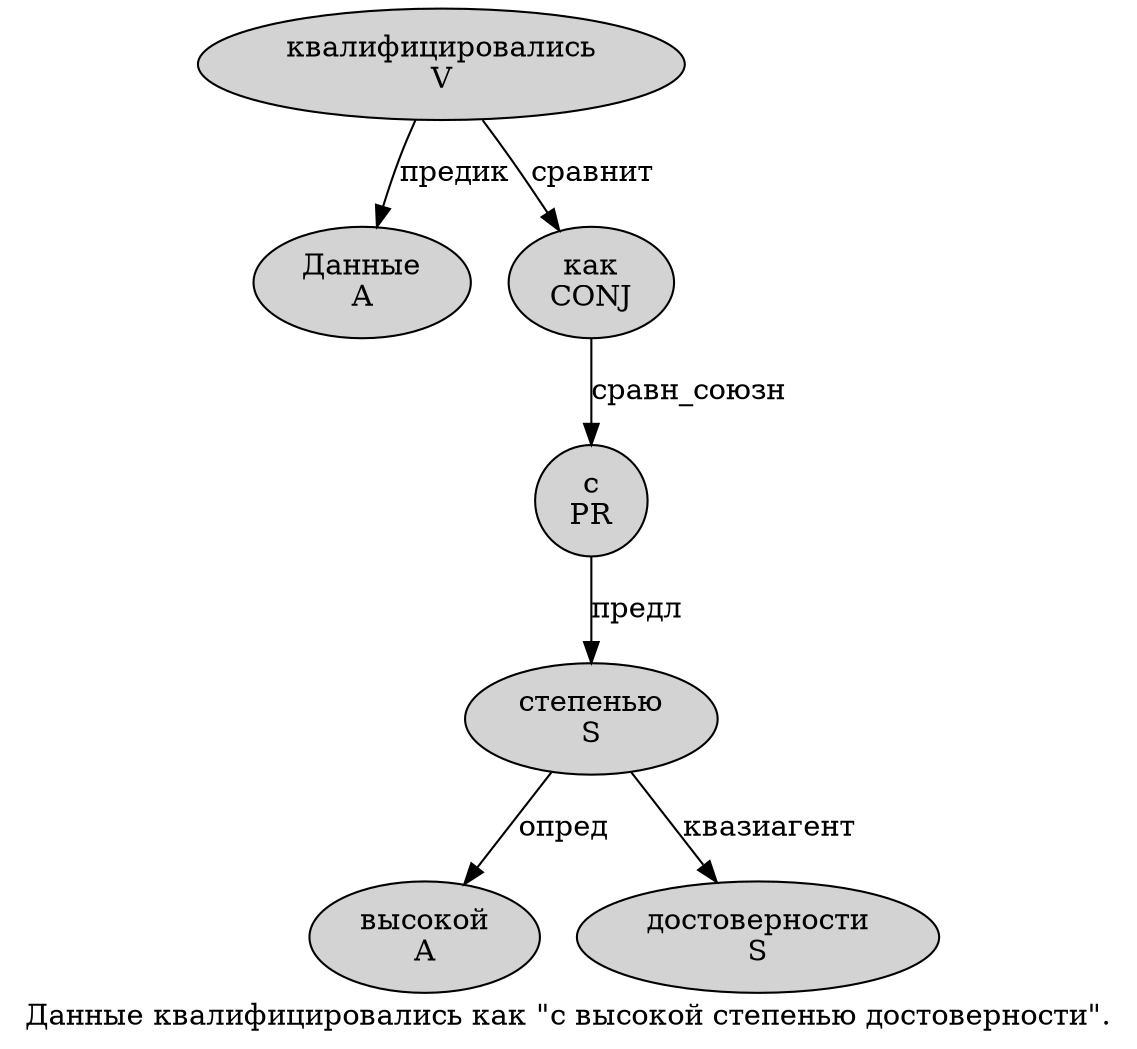 digraph SENTENCE_1561 {
	graph [label="Данные квалифицировались как \"с высокой степенью достоверности\"."]
	node [style=filled]
		0 [label="Данные
A" color="" fillcolor=lightgray penwidth=1 shape=ellipse]
		1 [label="квалифицировались
V" color="" fillcolor=lightgray penwidth=1 shape=ellipse]
		2 [label="как
CONJ" color="" fillcolor=lightgray penwidth=1 shape=ellipse]
		4 [label="с
PR" color="" fillcolor=lightgray penwidth=1 shape=ellipse]
		5 [label="высокой
A" color="" fillcolor=lightgray penwidth=1 shape=ellipse]
		6 [label="степенью
S" color="" fillcolor=lightgray penwidth=1 shape=ellipse]
		7 [label="достоверности
S" color="" fillcolor=lightgray penwidth=1 shape=ellipse]
			1 -> 0 [label="предик"]
			1 -> 2 [label="сравнит"]
			6 -> 5 [label="опред"]
			6 -> 7 [label="квазиагент"]
			2 -> 4 [label="сравн_союзн"]
			4 -> 6 [label="предл"]
}